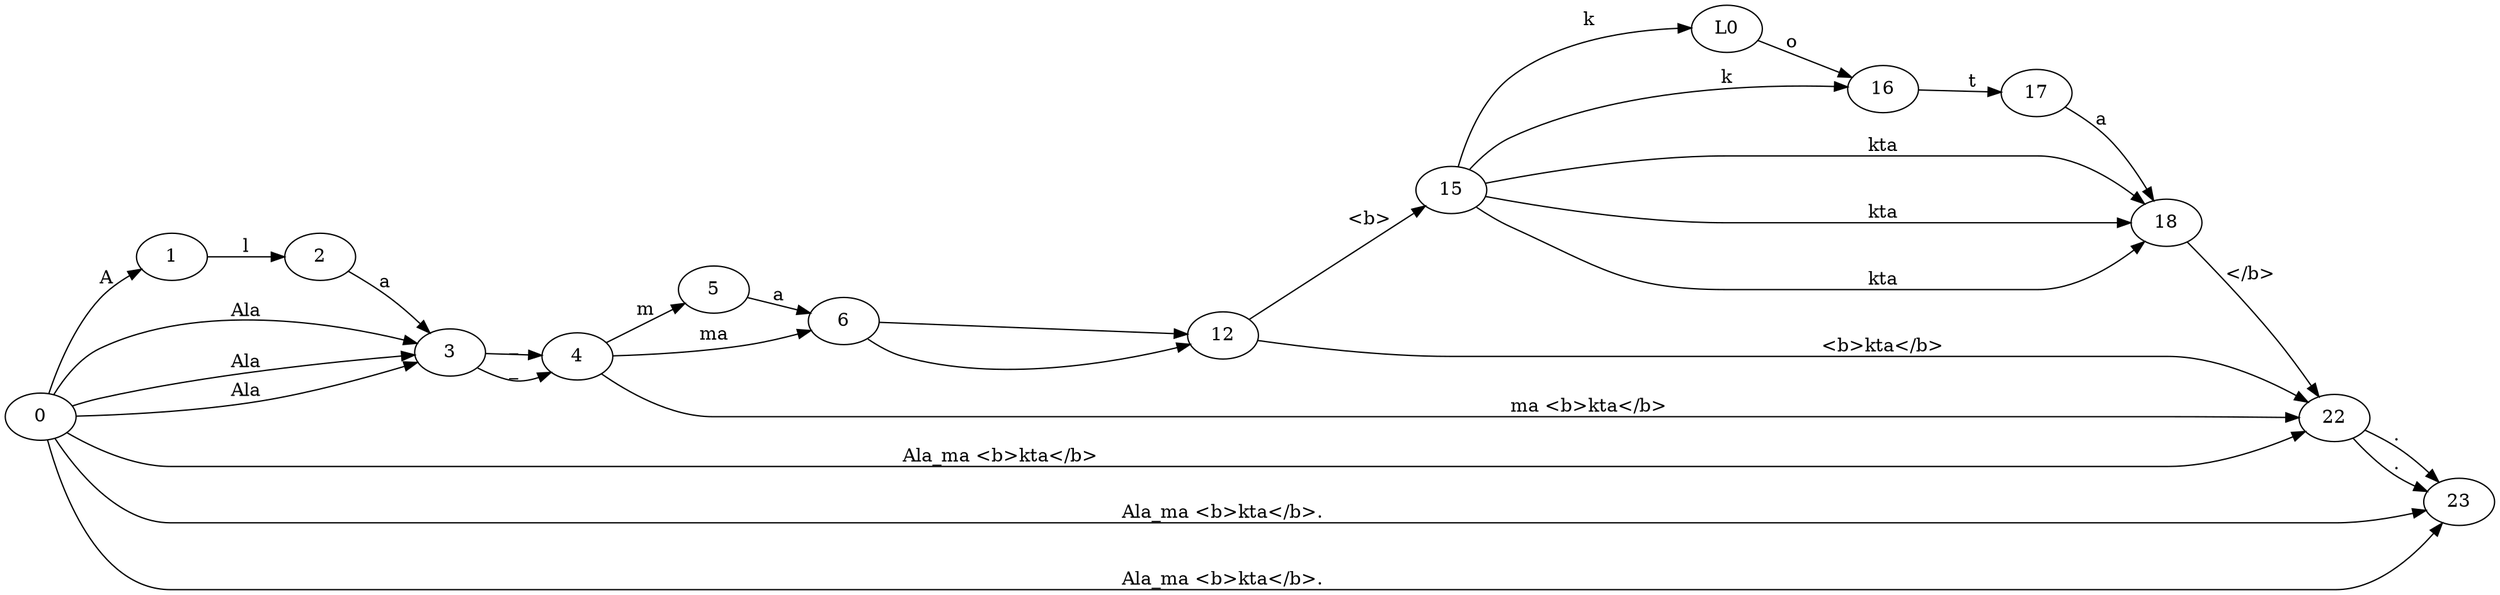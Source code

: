 digraph G {
rankdir=LR
0 -> 1 [label="A"]
1 -> 2 [label="l"]
2 -> 3 [label="a"]
0 -> 3 [label="Ala"]
0 -> 3 [label="Ala"]
0 -> 3 [label="Ala"]
3 -> 4 [label="_"]
3 -> 4 [label="_"]
4 -> 5 [label="m"]
5 -> 6 [label="a"]
4 -> 6 [label="ma"]
6 -> 12 [label="&nbsp;"]
6 -> 12 [label="&nbsp;"]
12 -> 15 [label="<b>"]
15 -> L0 [label="k"]
15 -> 16 [label="k"]
L0 -> 16 [label="o"]
16 -> 17 [label="t"]
17 -> 18 [label="a"]
15 -> 18 [label="kta"]
15 -> 18 [label="kta"]
15 -> 18 [label="kta"]
18 -> 22 [label="</b>"]
12 -> 22 [label="<b>kta</b>"]
4 -> 22 [label="ma&nbsp;<b>kta</b>"]
0 -> 22 [label="Ala_ma&nbsp;<b>kta</b>"]
22 -> 23 [label="."]
22 -> 23 [label="."]
0 -> 23 [label="Ala_ma&nbsp;<b>kta</b>."]
0 -> 23 [label="Ala_ma&nbsp;<b>kta</b>."]
}
